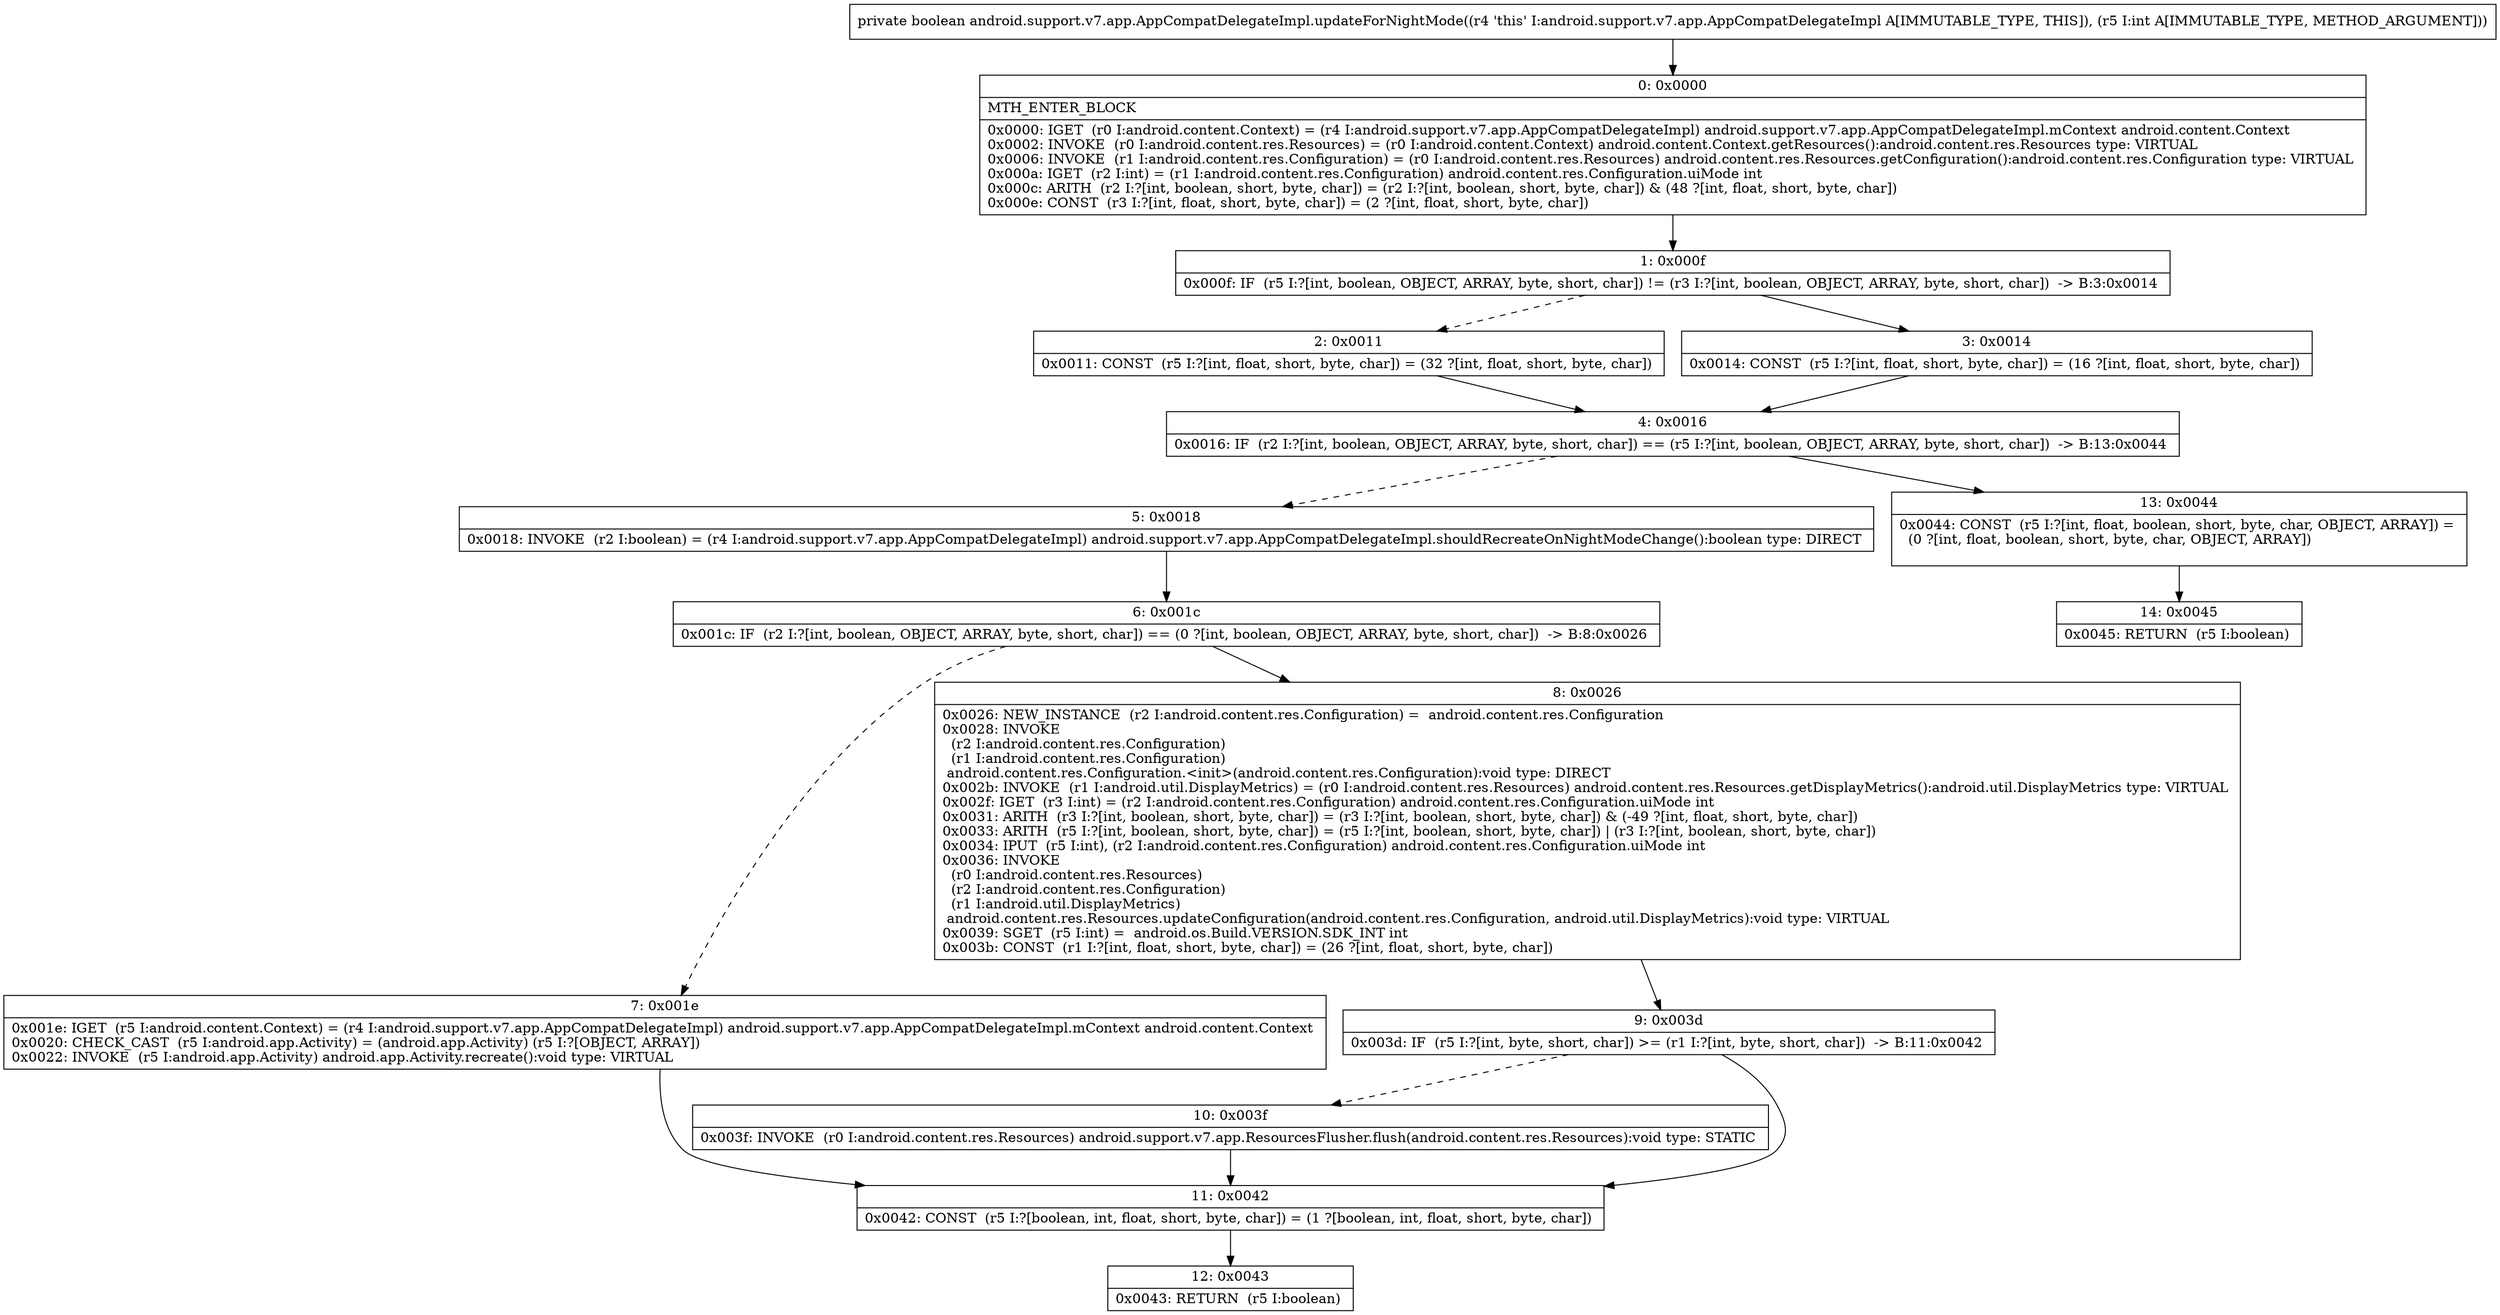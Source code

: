 digraph "CFG forandroid.support.v7.app.AppCompatDelegateImpl.updateForNightMode(I)Z" {
Node_0 [shape=record,label="{0\:\ 0x0000|MTH_ENTER_BLOCK\l|0x0000: IGET  (r0 I:android.content.Context) = (r4 I:android.support.v7.app.AppCompatDelegateImpl) android.support.v7.app.AppCompatDelegateImpl.mContext android.content.Context \l0x0002: INVOKE  (r0 I:android.content.res.Resources) = (r0 I:android.content.Context) android.content.Context.getResources():android.content.res.Resources type: VIRTUAL \l0x0006: INVOKE  (r1 I:android.content.res.Configuration) = (r0 I:android.content.res.Resources) android.content.res.Resources.getConfiguration():android.content.res.Configuration type: VIRTUAL \l0x000a: IGET  (r2 I:int) = (r1 I:android.content.res.Configuration) android.content.res.Configuration.uiMode int \l0x000c: ARITH  (r2 I:?[int, boolean, short, byte, char]) = (r2 I:?[int, boolean, short, byte, char]) & (48 ?[int, float, short, byte, char]) \l0x000e: CONST  (r3 I:?[int, float, short, byte, char]) = (2 ?[int, float, short, byte, char]) \l}"];
Node_1 [shape=record,label="{1\:\ 0x000f|0x000f: IF  (r5 I:?[int, boolean, OBJECT, ARRAY, byte, short, char]) != (r3 I:?[int, boolean, OBJECT, ARRAY, byte, short, char])  \-\> B:3:0x0014 \l}"];
Node_2 [shape=record,label="{2\:\ 0x0011|0x0011: CONST  (r5 I:?[int, float, short, byte, char]) = (32 ?[int, float, short, byte, char]) \l}"];
Node_3 [shape=record,label="{3\:\ 0x0014|0x0014: CONST  (r5 I:?[int, float, short, byte, char]) = (16 ?[int, float, short, byte, char]) \l}"];
Node_4 [shape=record,label="{4\:\ 0x0016|0x0016: IF  (r2 I:?[int, boolean, OBJECT, ARRAY, byte, short, char]) == (r5 I:?[int, boolean, OBJECT, ARRAY, byte, short, char])  \-\> B:13:0x0044 \l}"];
Node_5 [shape=record,label="{5\:\ 0x0018|0x0018: INVOKE  (r2 I:boolean) = (r4 I:android.support.v7.app.AppCompatDelegateImpl) android.support.v7.app.AppCompatDelegateImpl.shouldRecreateOnNightModeChange():boolean type: DIRECT \l}"];
Node_6 [shape=record,label="{6\:\ 0x001c|0x001c: IF  (r2 I:?[int, boolean, OBJECT, ARRAY, byte, short, char]) == (0 ?[int, boolean, OBJECT, ARRAY, byte, short, char])  \-\> B:8:0x0026 \l}"];
Node_7 [shape=record,label="{7\:\ 0x001e|0x001e: IGET  (r5 I:android.content.Context) = (r4 I:android.support.v7.app.AppCompatDelegateImpl) android.support.v7.app.AppCompatDelegateImpl.mContext android.content.Context \l0x0020: CHECK_CAST  (r5 I:android.app.Activity) = (android.app.Activity) (r5 I:?[OBJECT, ARRAY]) \l0x0022: INVOKE  (r5 I:android.app.Activity) android.app.Activity.recreate():void type: VIRTUAL \l}"];
Node_8 [shape=record,label="{8\:\ 0x0026|0x0026: NEW_INSTANCE  (r2 I:android.content.res.Configuration) =  android.content.res.Configuration \l0x0028: INVOKE  \l  (r2 I:android.content.res.Configuration)\l  (r1 I:android.content.res.Configuration)\l android.content.res.Configuration.\<init\>(android.content.res.Configuration):void type: DIRECT \l0x002b: INVOKE  (r1 I:android.util.DisplayMetrics) = (r0 I:android.content.res.Resources) android.content.res.Resources.getDisplayMetrics():android.util.DisplayMetrics type: VIRTUAL \l0x002f: IGET  (r3 I:int) = (r2 I:android.content.res.Configuration) android.content.res.Configuration.uiMode int \l0x0031: ARITH  (r3 I:?[int, boolean, short, byte, char]) = (r3 I:?[int, boolean, short, byte, char]) & (\-49 ?[int, float, short, byte, char]) \l0x0033: ARITH  (r5 I:?[int, boolean, short, byte, char]) = (r5 I:?[int, boolean, short, byte, char]) \| (r3 I:?[int, boolean, short, byte, char]) \l0x0034: IPUT  (r5 I:int), (r2 I:android.content.res.Configuration) android.content.res.Configuration.uiMode int \l0x0036: INVOKE  \l  (r0 I:android.content.res.Resources)\l  (r2 I:android.content.res.Configuration)\l  (r1 I:android.util.DisplayMetrics)\l android.content.res.Resources.updateConfiguration(android.content.res.Configuration, android.util.DisplayMetrics):void type: VIRTUAL \l0x0039: SGET  (r5 I:int) =  android.os.Build.VERSION.SDK_INT int \l0x003b: CONST  (r1 I:?[int, float, short, byte, char]) = (26 ?[int, float, short, byte, char]) \l}"];
Node_9 [shape=record,label="{9\:\ 0x003d|0x003d: IF  (r5 I:?[int, byte, short, char]) \>= (r1 I:?[int, byte, short, char])  \-\> B:11:0x0042 \l}"];
Node_10 [shape=record,label="{10\:\ 0x003f|0x003f: INVOKE  (r0 I:android.content.res.Resources) android.support.v7.app.ResourcesFlusher.flush(android.content.res.Resources):void type: STATIC \l}"];
Node_11 [shape=record,label="{11\:\ 0x0042|0x0042: CONST  (r5 I:?[boolean, int, float, short, byte, char]) = (1 ?[boolean, int, float, short, byte, char]) \l}"];
Node_12 [shape=record,label="{12\:\ 0x0043|0x0043: RETURN  (r5 I:boolean) \l}"];
Node_13 [shape=record,label="{13\:\ 0x0044|0x0044: CONST  (r5 I:?[int, float, boolean, short, byte, char, OBJECT, ARRAY]) = \l  (0 ?[int, float, boolean, short, byte, char, OBJECT, ARRAY])\l \l}"];
Node_14 [shape=record,label="{14\:\ 0x0045|0x0045: RETURN  (r5 I:boolean) \l}"];
MethodNode[shape=record,label="{private boolean android.support.v7.app.AppCompatDelegateImpl.updateForNightMode((r4 'this' I:android.support.v7.app.AppCompatDelegateImpl A[IMMUTABLE_TYPE, THIS]), (r5 I:int A[IMMUTABLE_TYPE, METHOD_ARGUMENT])) }"];
MethodNode -> Node_0;
Node_0 -> Node_1;
Node_1 -> Node_2[style=dashed];
Node_1 -> Node_3;
Node_2 -> Node_4;
Node_3 -> Node_4;
Node_4 -> Node_5[style=dashed];
Node_4 -> Node_13;
Node_5 -> Node_6;
Node_6 -> Node_7[style=dashed];
Node_6 -> Node_8;
Node_7 -> Node_11;
Node_8 -> Node_9;
Node_9 -> Node_10[style=dashed];
Node_9 -> Node_11;
Node_10 -> Node_11;
Node_11 -> Node_12;
Node_13 -> Node_14;
}

